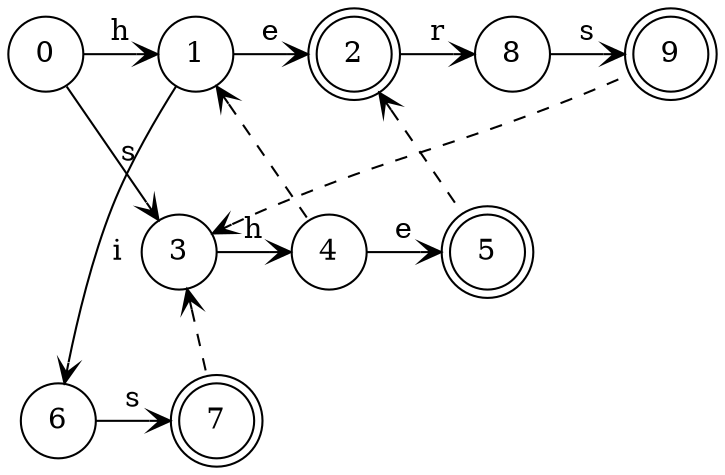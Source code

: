 digraph {

    node [shape=circle];

	{
		node [shape=doublecircle];
		2, 5, 7, 9;
	}

	{
		rank=same;
		edge[style=invis];
		0 -> 1 -> 2 -> 8 -> 9;
	}

	{
		rank=same;
		edge[style=invis];
		6 -> 7;
	}

	{
		rank=same;
		edge[style=invis];
	    3 -> 4 -> 5;
    }


	{
		edge [style=dashed, dir=back, arrowtail=vee];
		# 0 -> 1, 2, 3, 6, 8;
		1 -> 4;
		2 -> 5;
		3 -> 7, 9;
	}

	{
		edge [arrowhead=vee];
		0 -> 1 [label=h];
		0 -> 3 [label=s];
		1 -> 2 [label=e];
		1 -> 6 [label=i];
		2 -> 8 [label=r];
		8 -> 9 [label=s];
		6 -> 7 [label=s];
		3 -> 4 [label=h];
		4 -> 5 [label=e];
	}

}
